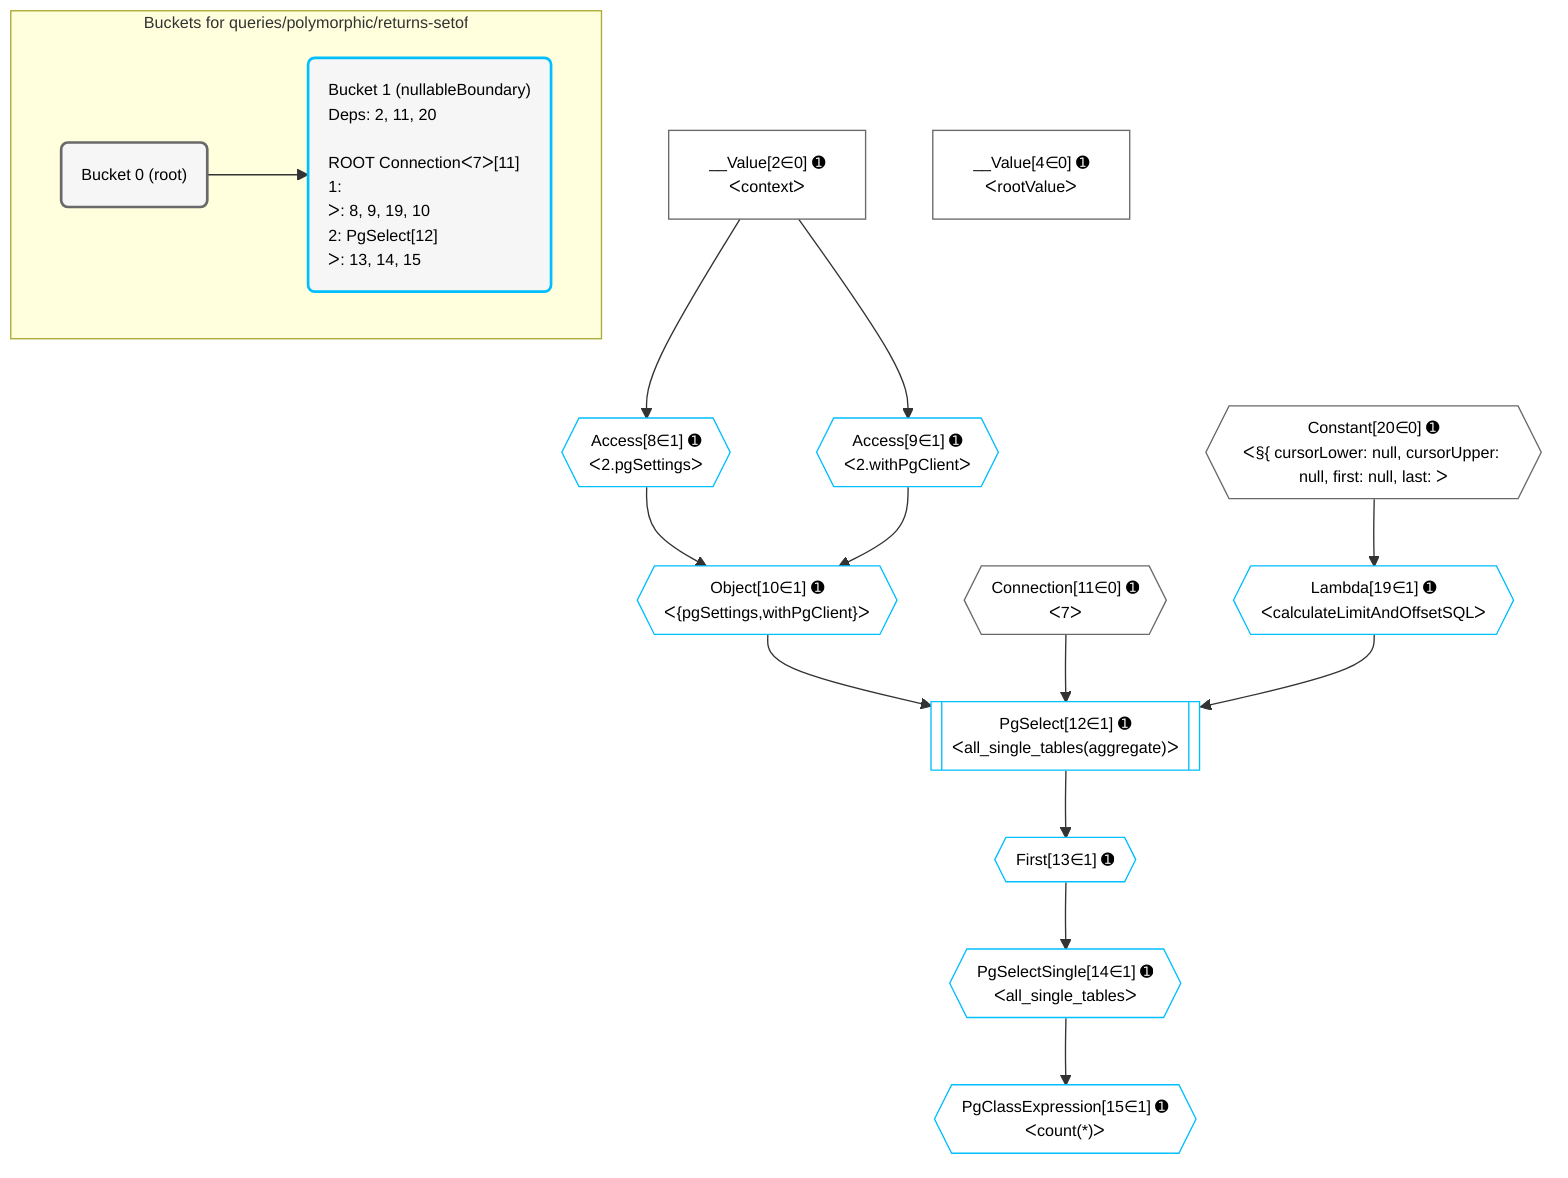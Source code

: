 %%{init: {'themeVariables': { 'fontSize': '12px'}}}%%
graph TD
    classDef path fill:#eee,stroke:#000,color:#000
    classDef plan fill:#fff,stroke-width:1px,color:#000
    classDef itemplan fill:#fff,stroke-width:2px,color:#000
    classDef unbatchedplan fill:#dff,stroke-width:1px,color:#000
    classDef sideeffectplan fill:#fcc,stroke-width:2px,color:#000
    classDef bucket fill:#f6f6f6,color:#000,stroke-width:2px,text-align:left


    %% plan dependencies
    __Value2["__Value[2∈0] ➊<br />ᐸcontextᐳ"]:::plan
    __Value4["__Value[4∈0] ➊<br />ᐸrootValueᐳ"]:::plan
    Connection11{{"Connection[11∈0] ➊<br />ᐸ7ᐳ"}}:::plan
    Constant20{{"Constant[20∈0] ➊<br />ᐸ§{ cursorLower: null, cursorUpper: null, first: null, last: ᐳ"}}:::plan
    PgSelect12[["PgSelect[12∈1] ➊<br />ᐸall_single_tables(aggregate)ᐳ"]]:::plan
    Object10{{"Object[10∈1] ➊<br />ᐸ{pgSettings,withPgClient}ᐳ"}}:::plan
    Lambda19{{"Lambda[19∈1] ➊<br />ᐸcalculateLimitAndOffsetSQLᐳ"}}:::plan
    Object10 & Connection11 & Lambda19 --> PgSelect12
    Access8{{"Access[8∈1] ➊<br />ᐸ2.pgSettingsᐳ"}}:::plan
    Access9{{"Access[9∈1] ➊<br />ᐸ2.withPgClientᐳ"}}:::plan
    Access8 & Access9 --> Object10
    __Value2 --> Access8
    __Value2 --> Access9
    First13{{"First[13∈1] ➊"}}:::plan
    PgSelect12 --> First13
    PgSelectSingle14{{"PgSelectSingle[14∈1] ➊<br />ᐸall_single_tablesᐳ"}}:::plan
    First13 --> PgSelectSingle14
    PgClassExpression15{{"PgClassExpression[15∈1] ➊<br />ᐸcount(*)ᐳ"}}:::plan
    PgSelectSingle14 --> PgClassExpression15
    Constant20 --> Lambda19

    %% define steps

    subgraph "Buckets for queries/polymorphic/returns-setof"
    Bucket0("Bucket 0 (root)"):::bucket
    classDef bucket0 stroke:#696969
    class Bucket0,__Value2,__Value4,Connection11,Constant20 bucket0
    Bucket1("Bucket 1 (nullableBoundary)<br />Deps: 2, 11, 20<br /><br />ROOT Connectionᐸ7ᐳ[11]<br />1: <br />ᐳ: 8, 9, 19, 10<br />2: PgSelect[12]<br />ᐳ: 13, 14, 15"):::bucket
    classDef bucket1 stroke:#00bfff
    class Bucket1,Access8,Access9,Object10,PgSelect12,First13,PgSelectSingle14,PgClassExpression15,Lambda19 bucket1
    Bucket0 --> Bucket1
    end